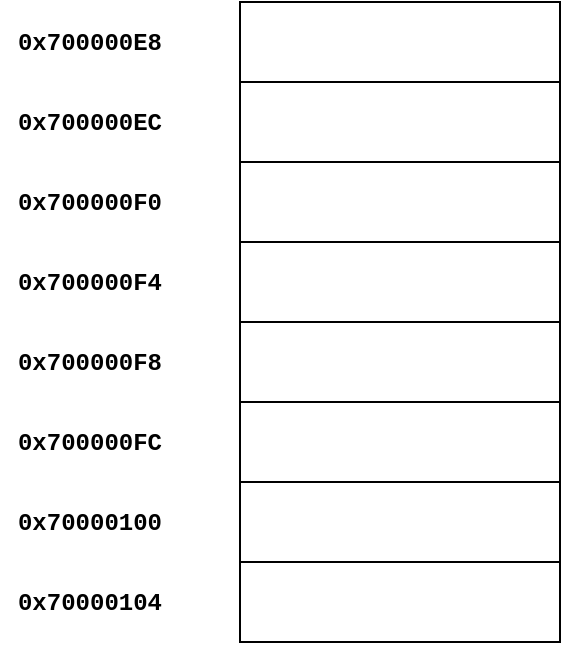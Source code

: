 <mxfile version="22.0.8" type="device">
  <diagram name="Page-1" id="-ulH3O3-4FexaumD8vs6">
    <mxGraphModel dx="977" dy="542" grid="1" gridSize="10" guides="1" tooltips="1" connect="1" arrows="1" fold="1" page="1" pageScale="1" pageWidth="827" pageHeight="1169" math="0" shadow="0">
      <root>
        <mxCell id="0" />
        <mxCell id="1" parent="0" />
        <mxCell id="7DDmQKchOeRSoel_VwaO-1" value="" style="rounded=0;whiteSpace=wrap;html=1;" vertex="1" parent="1">
          <mxGeometry x="320" y="440" width="160" height="40" as="geometry" />
        </mxCell>
        <mxCell id="7DDmQKchOeRSoel_VwaO-2" value="" style="rounded=0;whiteSpace=wrap;html=1;" vertex="1" parent="1">
          <mxGeometry x="320" y="400" width="160" height="40" as="geometry" />
        </mxCell>
        <mxCell id="7DDmQKchOeRSoel_VwaO-3" value="" style="rounded=0;whiteSpace=wrap;html=1;" vertex="1" parent="1">
          <mxGeometry x="320" y="360" width="160" height="40" as="geometry" />
        </mxCell>
        <mxCell id="7DDmQKchOeRSoel_VwaO-4" value="" style="rounded=0;whiteSpace=wrap;html=1;" vertex="1" parent="1">
          <mxGeometry x="320" y="320" width="160" height="40" as="geometry" />
        </mxCell>
        <mxCell id="7DDmQKchOeRSoel_VwaO-5" value="" style="rounded=0;whiteSpace=wrap;html=1;" vertex="1" parent="1">
          <mxGeometry x="320" y="280" width="160" height="40" as="geometry" />
        </mxCell>
        <mxCell id="7DDmQKchOeRSoel_VwaO-6" value="" style="rounded=0;whiteSpace=wrap;html=1;" vertex="1" parent="1">
          <mxGeometry x="320" y="240" width="160" height="40" as="geometry" />
        </mxCell>
        <mxCell id="7DDmQKchOeRSoel_VwaO-7" value="" style="rounded=0;whiteSpace=wrap;html=1;" vertex="1" parent="1">
          <mxGeometry x="320" y="200" width="160" height="40" as="geometry" />
        </mxCell>
        <mxCell id="7DDmQKchOeRSoel_VwaO-8" value="" style="rounded=0;whiteSpace=wrap;html=1;" vertex="1" parent="1">
          <mxGeometry x="320" y="160" width="160" height="40" as="geometry" />
        </mxCell>
        <mxCell id="7DDmQKchOeRSoel_VwaO-9" value="&lt;b&gt;&lt;font face=&quot;Courier New&quot;&gt;0x70000104&lt;/font&gt;&lt;/b&gt;" style="text;html=1;strokeColor=none;fillColor=none;align=center;verticalAlign=middle;whiteSpace=wrap;rounded=0;" vertex="1" parent="1">
          <mxGeometry x="200" y="445" width="90" height="30" as="geometry" />
        </mxCell>
        <mxCell id="7DDmQKchOeRSoel_VwaO-10" value="&lt;b&gt;&lt;font face=&quot;Courier New&quot;&gt;0x70000100&lt;/font&gt;&lt;/b&gt;" style="text;html=1;strokeColor=none;fillColor=none;align=center;verticalAlign=middle;whiteSpace=wrap;rounded=0;" vertex="1" parent="1">
          <mxGeometry x="200" y="405" width="90" height="30" as="geometry" />
        </mxCell>
        <mxCell id="7DDmQKchOeRSoel_VwaO-11" value="&lt;b&gt;&lt;font face=&quot;Courier New&quot;&gt;0x700000FC&lt;/font&gt;&lt;/b&gt;" style="text;html=1;strokeColor=none;fillColor=none;align=center;verticalAlign=middle;whiteSpace=wrap;rounded=0;" vertex="1" parent="1">
          <mxGeometry x="200" y="365" width="90" height="30" as="geometry" />
        </mxCell>
        <mxCell id="7DDmQKchOeRSoel_VwaO-12" value="&lt;b&gt;&lt;font face=&quot;Courier New&quot;&gt;0x700000F8&lt;/font&gt;&lt;/b&gt;" style="text;html=1;strokeColor=none;fillColor=none;align=center;verticalAlign=middle;whiteSpace=wrap;rounded=0;" vertex="1" parent="1">
          <mxGeometry x="200" y="325" width="90" height="30" as="geometry" />
        </mxCell>
        <mxCell id="7DDmQKchOeRSoel_VwaO-13" value="&lt;b&gt;&lt;font face=&quot;Courier New&quot;&gt;0x700000F4&lt;/font&gt;&lt;/b&gt;" style="text;html=1;strokeColor=none;fillColor=none;align=center;verticalAlign=middle;whiteSpace=wrap;rounded=0;" vertex="1" parent="1">
          <mxGeometry x="200" y="285" width="90" height="30" as="geometry" />
        </mxCell>
        <mxCell id="7DDmQKchOeRSoel_VwaO-14" value="&lt;b&gt;&lt;font face=&quot;Courier New&quot;&gt;0x700000F0&lt;/font&gt;&lt;/b&gt;" style="text;html=1;strokeColor=none;fillColor=none;align=center;verticalAlign=middle;whiteSpace=wrap;rounded=0;" vertex="1" parent="1">
          <mxGeometry x="200" y="245" width="90" height="30" as="geometry" />
        </mxCell>
        <mxCell id="7DDmQKchOeRSoel_VwaO-15" value="&lt;b&gt;&lt;font face=&quot;Courier New&quot;&gt;0x700000EC&lt;/font&gt;&lt;/b&gt;" style="text;html=1;strokeColor=none;fillColor=none;align=center;verticalAlign=middle;whiteSpace=wrap;rounded=0;" vertex="1" parent="1">
          <mxGeometry x="200" y="205" width="90" height="30" as="geometry" />
        </mxCell>
        <mxCell id="7DDmQKchOeRSoel_VwaO-16" value="&lt;b&gt;&lt;font face=&quot;Courier New&quot;&gt;0x700000E8&lt;/font&gt;&lt;/b&gt;" style="text;html=1;strokeColor=none;fillColor=none;align=center;verticalAlign=middle;whiteSpace=wrap;rounded=0;" vertex="1" parent="1">
          <mxGeometry x="200" y="165" width="90" height="30" as="geometry" />
        </mxCell>
      </root>
    </mxGraphModel>
  </diagram>
</mxfile>
